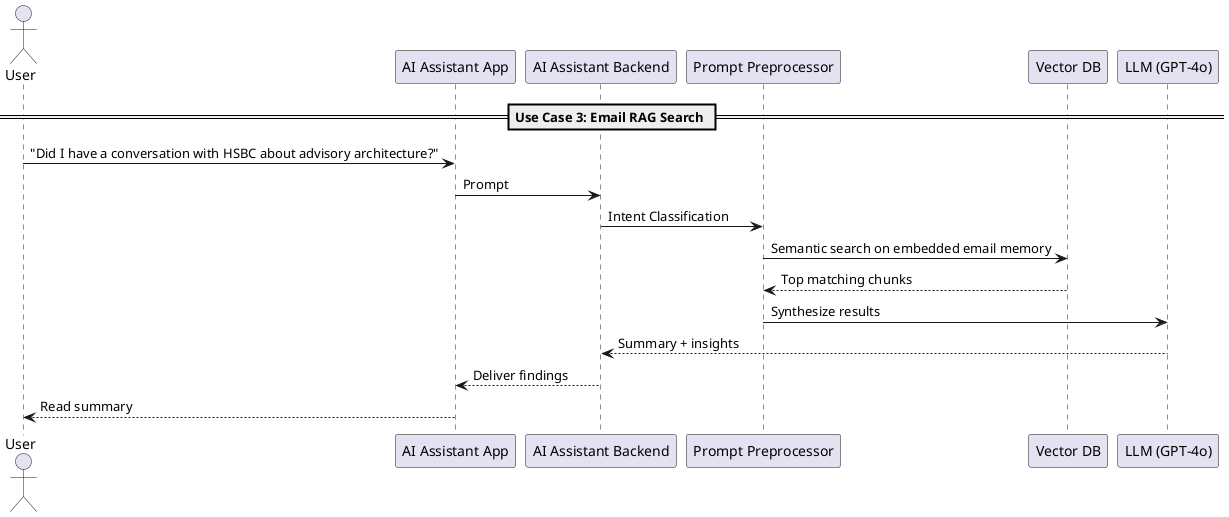 @startuml
== Use Case 3: Email RAG Search ==
actor User
participant "AI Assistant App" as App3
participant "AI Assistant Backend" as Backend3
participant "Prompt Preprocessor" as Pre3
participant "Vector DB" as VectorDB
participant "LLM (GPT-4o)" as LLM3

User -> App3 : "Did I have a conversation with HSBC about advisory architecture?"
App3 -> Backend3 : Prompt
Backend3 -> Pre3 : Intent Classification
Pre3 -> VectorDB : Semantic search on embedded email memory
VectorDB --> Pre3 : Top matching chunks
Pre3 -> LLM3 : Synthesize results
LLM3 --> Backend3 : Summary + insights
Backend3 --> App3 : Deliver findings
App3 --> User : Read summary
@enduml
